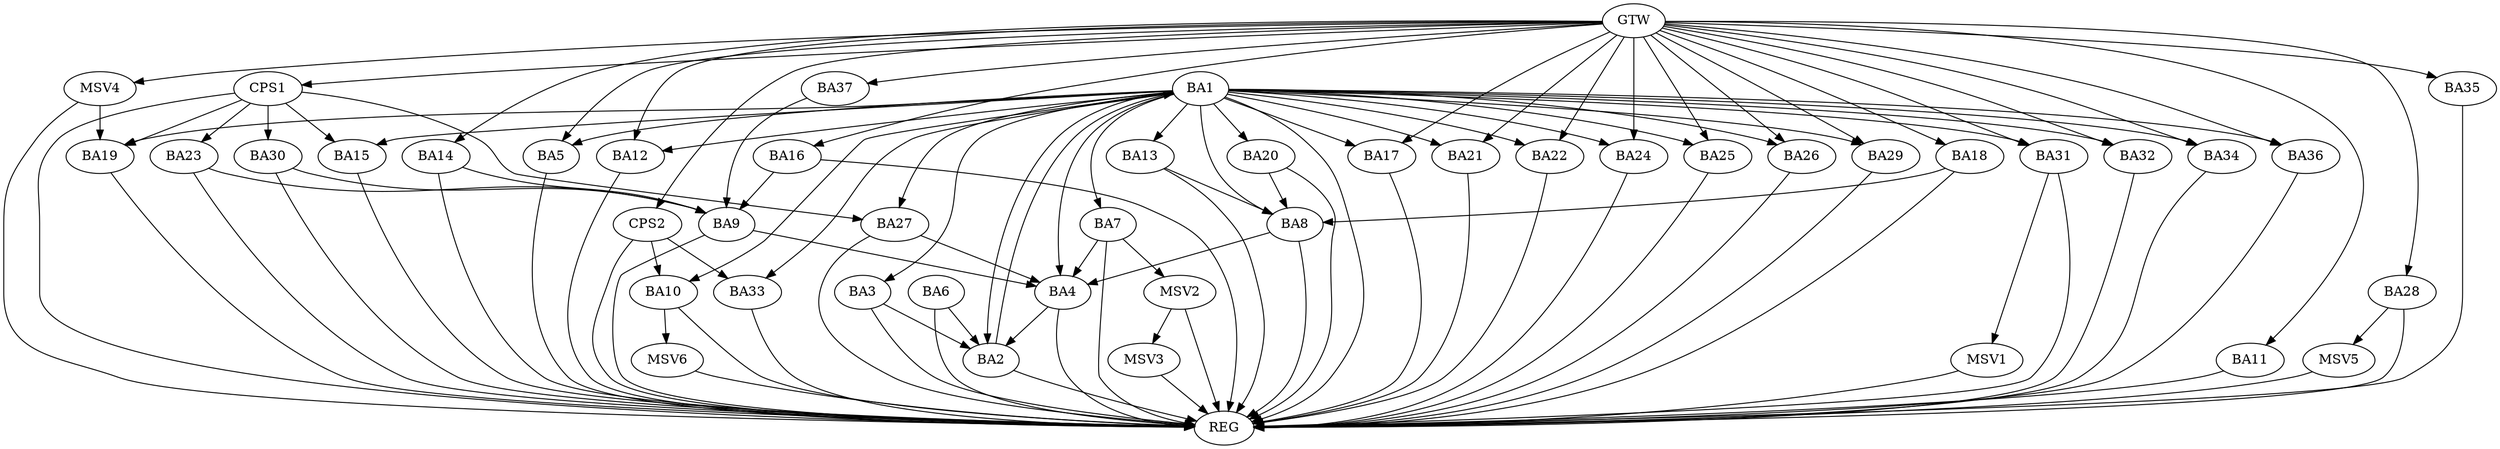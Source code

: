 strict digraph G {
  BA1 [ label="BA1" ];
  BA2 [ label="BA2" ];
  BA3 [ label="BA3" ];
  BA4 [ label="BA4" ];
  BA5 [ label="BA5" ];
  BA6 [ label="BA6" ];
  BA7 [ label="BA7" ];
  BA8 [ label="BA8" ];
  BA9 [ label="BA9" ];
  BA10 [ label="BA10" ];
  BA11 [ label="BA11" ];
  BA12 [ label="BA12" ];
  BA13 [ label="BA13" ];
  BA14 [ label="BA14" ];
  BA15 [ label="BA15" ];
  BA16 [ label="BA16" ];
  BA17 [ label="BA17" ];
  BA18 [ label="BA18" ];
  BA19 [ label="BA19" ];
  BA20 [ label="BA20" ];
  BA21 [ label="BA21" ];
  BA22 [ label="BA22" ];
  BA23 [ label="BA23" ];
  BA24 [ label="BA24" ];
  BA25 [ label="BA25" ];
  BA26 [ label="BA26" ];
  BA27 [ label="BA27" ];
  BA28 [ label="BA28" ];
  BA29 [ label="BA29" ];
  BA30 [ label="BA30" ];
  BA31 [ label="BA31" ];
  BA32 [ label="BA32" ];
  BA33 [ label="BA33" ];
  BA34 [ label="BA34" ];
  BA35 [ label="BA35" ];
  BA36 [ label="BA36" ];
  BA37 [ label="BA37" ];
  CPS1 [ label="CPS1" ];
  CPS2 [ label="CPS2" ];
  GTW [ label="GTW" ];
  REG [ label="REG" ];
  MSV1 [ label="MSV1" ];
  MSV2 [ label="MSV2" ];
  MSV3 [ label="MSV3" ];
  MSV4 [ label="MSV4" ];
  MSV5 [ label="MSV5" ];
  MSV6 [ label="MSV6" ];
  BA1 -> BA2;
  BA2 -> BA1;
  BA3 -> BA2;
  BA4 -> BA2;
  BA6 -> BA2;
  BA7 -> BA4;
  BA8 -> BA4;
  BA9 -> BA4;
  BA13 -> BA8;
  BA14 -> BA9;
  BA16 -> BA9;
  BA18 -> BA8;
  BA20 -> BA8;
  BA23 -> BA9;
  BA27 -> BA4;
  BA30 -> BA9;
  BA37 -> BA9;
  CPS1 -> BA30;
  CPS1 -> BA23;
  CPS1 -> BA27;
  CPS1 -> BA19;
  CPS1 -> BA15;
  CPS2 -> BA33;
  CPS2 -> BA10;
  GTW -> BA5;
  GTW -> BA11;
  GTW -> BA12;
  GTW -> BA14;
  GTW -> BA16;
  GTW -> BA17;
  GTW -> BA18;
  GTW -> BA21;
  GTW -> BA22;
  GTW -> BA24;
  GTW -> BA25;
  GTW -> BA26;
  GTW -> BA28;
  GTW -> BA29;
  GTW -> BA31;
  GTW -> BA32;
  GTW -> BA34;
  GTW -> BA35;
  GTW -> BA36;
  GTW -> BA37;
  GTW -> CPS1;
  GTW -> CPS2;
  BA1 -> REG;
  BA2 -> REG;
  BA3 -> REG;
  BA4 -> REG;
  BA5 -> REG;
  BA6 -> REG;
  BA7 -> REG;
  BA8 -> REG;
  BA9 -> REG;
  BA10 -> REG;
  BA11 -> REG;
  BA12 -> REG;
  BA13 -> REG;
  BA14 -> REG;
  BA15 -> REG;
  BA16 -> REG;
  BA17 -> REG;
  BA18 -> REG;
  BA19 -> REG;
  BA20 -> REG;
  BA21 -> REG;
  BA22 -> REG;
  BA23 -> REG;
  BA24 -> REG;
  BA25 -> REG;
  BA26 -> REG;
  BA27 -> REG;
  BA28 -> REG;
  BA29 -> REG;
  BA30 -> REG;
  BA31 -> REG;
  BA32 -> REG;
  BA33 -> REG;
  BA34 -> REG;
  BA35 -> REG;
  BA36 -> REG;
  CPS1 -> REG;
  CPS2 -> REG;
  BA1 -> BA25;
  BA1 -> BA17;
  BA1 -> BA27;
  BA1 -> BA31;
  BA1 -> BA13;
  BA1 -> BA8;
  BA1 -> BA22;
  BA1 -> BA12;
  BA1 -> BA7;
  BA1 -> BA4;
  BA1 -> BA15;
  BA1 -> BA5;
  BA1 -> BA20;
  BA1 -> BA21;
  BA1 -> BA19;
  BA1 -> BA3;
  BA1 -> BA33;
  BA1 -> BA36;
  BA1 -> BA34;
  BA1 -> BA29;
  BA1 -> BA10;
  BA1 -> BA32;
  BA1 -> BA26;
  BA1 -> BA24;
  BA31 -> MSV1;
  MSV1 -> REG;
  BA7 -> MSV2;
  MSV2 -> REG;
  MSV2 -> MSV3;
  MSV3 -> REG;
  MSV4 -> BA19;
  GTW -> MSV4;
  MSV4 -> REG;
  BA28 -> MSV5;
  MSV5 -> REG;
  BA10 -> MSV6;
  MSV6 -> REG;
}
